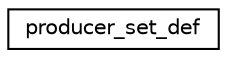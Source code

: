 digraph "Graphical Class Hierarchy"
{
  edge [fontname="Helvetica",fontsize="10",labelfontname="Helvetica",labelfontsize="10"];
  node [fontname="Helvetica",fontsize="10",shape=record];
  rankdir="LR";
  Node0 [label="producer_set_def",height=0.2,width=0.4,color="black", fillcolor="white", style="filled",URL="$structproducer__set__def.html"];
}
